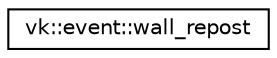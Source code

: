 digraph "Graphical Class Hierarchy"
{
 // LATEX_PDF_SIZE
  edge [fontname="Helvetica",fontsize="10",labelfontname="Helvetica",labelfontsize="10"];
  node [fontname="Helvetica",fontsize="10",shape=record];
  rankdir="LR";
  Node0 [label="vk::event::wall_repost",height=0.2,width=0.4,color="black", fillcolor="white", style="filled",URL="$classvk_1_1event_1_1wall__repost.html",tooltip="The wall_repost event representation."];
}

